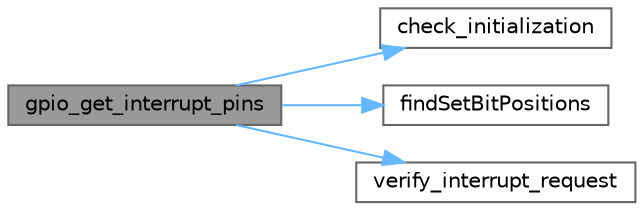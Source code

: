 digraph "gpio_get_interrupt_pins"
{
 // LATEX_PDF_SIZE
  bgcolor="transparent";
  edge [fontname=Helvetica,fontsize=10,labelfontname=Helvetica,labelfontsize=10];
  node [fontname=Helvetica,fontsize=10,shape=box,height=0.2,width=0.4];
  rankdir="LR";
  Node1 [id="Node000001",label="gpio_get_interrupt_pins",height=0.2,width=0.4,color="gray40", fillcolor="grey60", style="filled", fontcolor="black",tooltip="Gets all pins on which an interrupt occurred."];
  Node1 -> Node2 [id="edge1_Node000001_Node000002",color="steelblue1",style="solid",tooltip=" "];
  Node2 [id="Node000002",label="check_initialization",height=0.2,width=0.4,color="grey40", fillcolor="white", style="filled",URL="$interrupt_8c.html#a9b67e3d1a1cb47210459207e80747ad1",tooltip=" "];
  Node1 -> Node3 [id="edge2_Node000001_Node000003",color="steelblue1",style="solid",tooltip=" "];
  Node3 [id="Node000003",label="findSetBitPositions",height=0.2,width=0.4,color="grey40", fillcolor="white", style="filled",URL="$interrupt_8c.html#acc11d21a596fbb1965d2bbbc9dbe5c1e",tooltip=" "];
  Node1 -> Node4 [id="edge3_Node000001_Node000004",color="steelblue1",style="solid",tooltip=" "];
  Node4 [id="Node000004",label="verify_interrupt_request",height=0.2,width=0.4,color="grey40", fillcolor="white", style="filled",URL="$group__INTERRUPTS.html#ga9e524c3f7cef13eef906cd52e7867d43",tooltip="Checks for error in enabled pin. Terminates the process if the pin is not enabled."];
}
